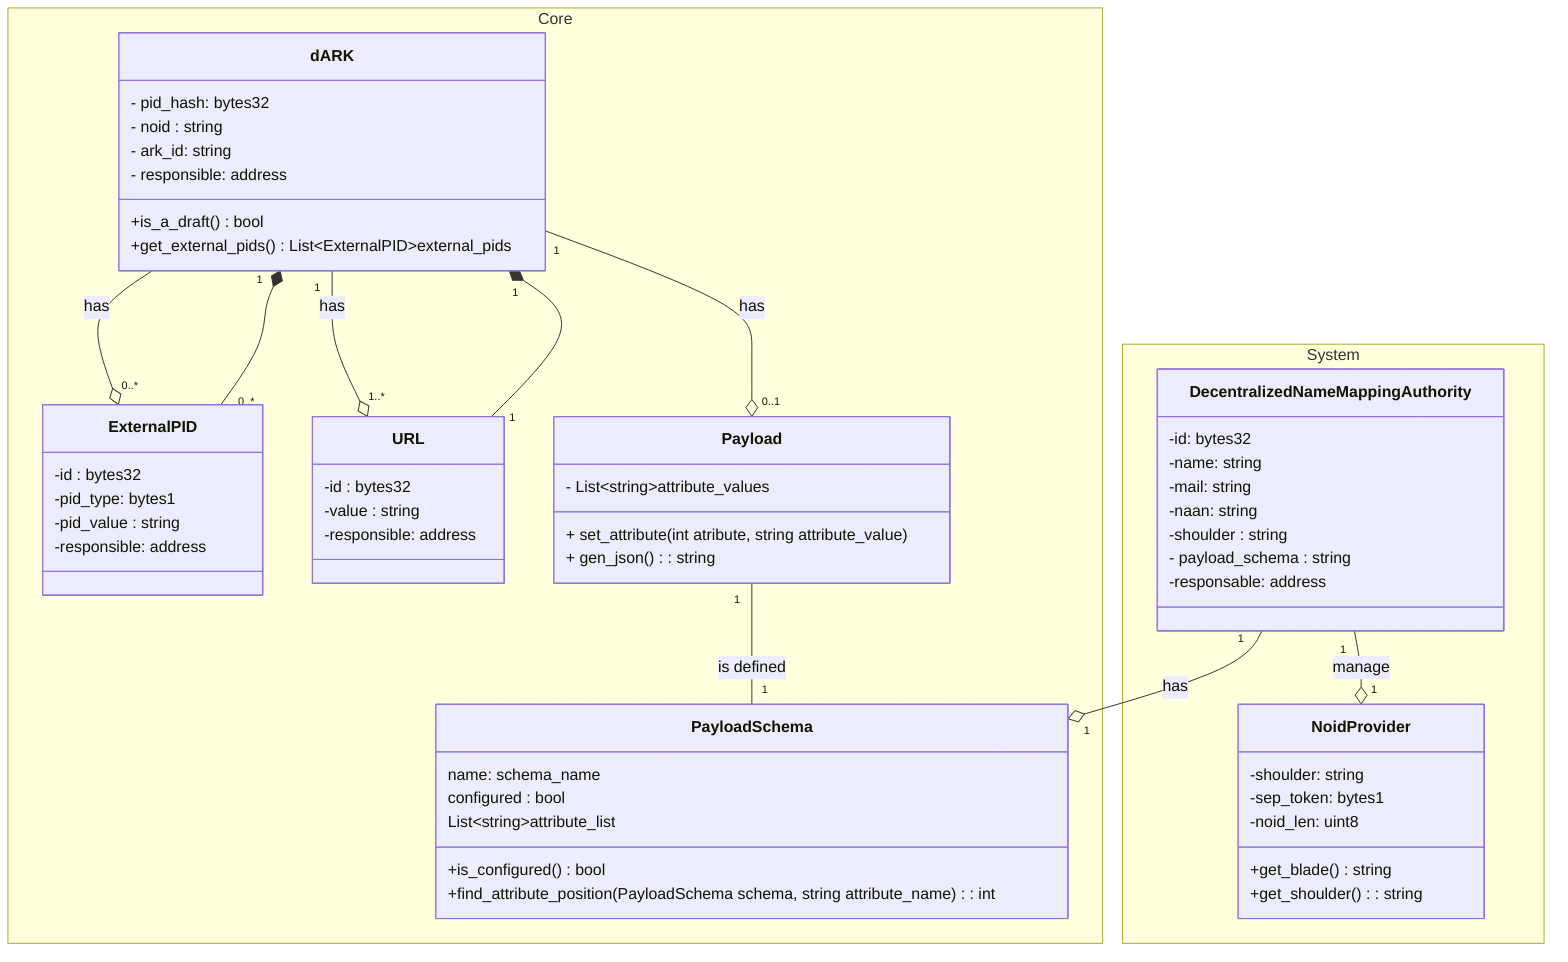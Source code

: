 classDiagram
    direction TB
    
    namespace Core {
        
        class dARK{
            - pid_hash: bytes32
            - noid : string
            - ark_id: string
            - responsible: address

            %% -authorized_proxy: address
            +is_a_draft() bool
            +get_external_pids() List~ExternalPID~external_pids
            %% add doi set attribute
            %% +set_authorized_proxy(address) bool
        }

        class ExternalPID{
            -id : bytes32
            %% -pid_hash : bytes32 %% lista com os pids que apontam para esse PID

            -pid_type: bytes1
            -pid_value : string
            -responsible: address
        }

        class URL{
            -id : bytes32
            -value : string
            -responsible: address
        }

        %% note for ObjectType "The first payload will be always the default value"
        %% PayloadSchema
        class PayloadSchema{
            name: schema_name
            configured : bool
            List~string~attribute_list

            +is_configured() bool
            +find_attribute_position(PayloadSchema schema, string attribute_name): int
        }

        class Payload{
            - List~string~attribute_values
            
            + set_attribute(int atribute, string attribute_value)
            + gen_json(): string
            
        }
    }


    namespace System {
        class DecentralizedNameMappingAuthority{
            -id: bytes32
            -name: string
            -mail: string
            -naan: string
            -shoulder : string

            %% employed to create pids
            - payload_schema : string

            %% -noid_proveider_addr: address
            -responsable: address
        }

        class NoidProvider{
            
            %% -dnam: bytes
            -shoulder: string
            -sep_token: bytes1
            -noid_len: uint8



            +get_blade() string
            +get_shoulder(): string
        }
    }




    %%
    %% Core
    %%
    %% note for Payload "The first payload will be always the default value
    %%                \n we "

    dARK "1" --o "0..*" ExternalPID : has
    dARK "1" --o "1..*" URL : has
    dARK "1" --o "0..1" Payload : has

    %% dARK "1" *--  "1" PayloadSchema : has

    Payload "1" --  "1" PayloadSchema : is defined
    
    dARK "1" *--  "0..*" ExternalPID
    dARK "1" *--  "1" URL

    %%
    %% System
    %%
    DecentralizedNameMappingAuthority "1" --o "1" PayloadSchema: has
    DecentralizedNameMappingAuthority "1" --o "1" NoidProvider: manage